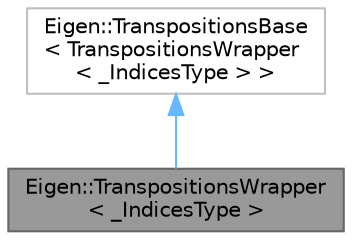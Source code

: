digraph "Eigen::TranspositionsWrapper&lt; _IndicesType &gt;"
{
 // LATEX_PDF_SIZE
  bgcolor="transparent";
  edge [fontname=Helvetica,fontsize=10,labelfontname=Helvetica,labelfontsize=10];
  node [fontname=Helvetica,fontsize=10,shape=box,height=0.2,width=0.4];
  Node1 [id="Node000001",label="Eigen::TranspositionsWrapper\l\< _IndicesType \>",height=0.2,width=0.4,color="gray40", fillcolor="grey60", style="filled", fontcolor="black",tooltip=" "];
  Node2 -> Node1 [id="edge2_Node000001_Node000002",dir="back",color="steelblue1",style="solid",tooltip=" "];
  Node2 [id="Node000002",label="Eigen::TranspositionsBase\l\< TranspositionsWrapper\l\< _IndicesType \> \>",height=0.2,width=0.4,color="grey75", fillcolor="white", style="filled",URL="$classEigen_1_1TranspositionsBase.html",tooltip=" "];
}
